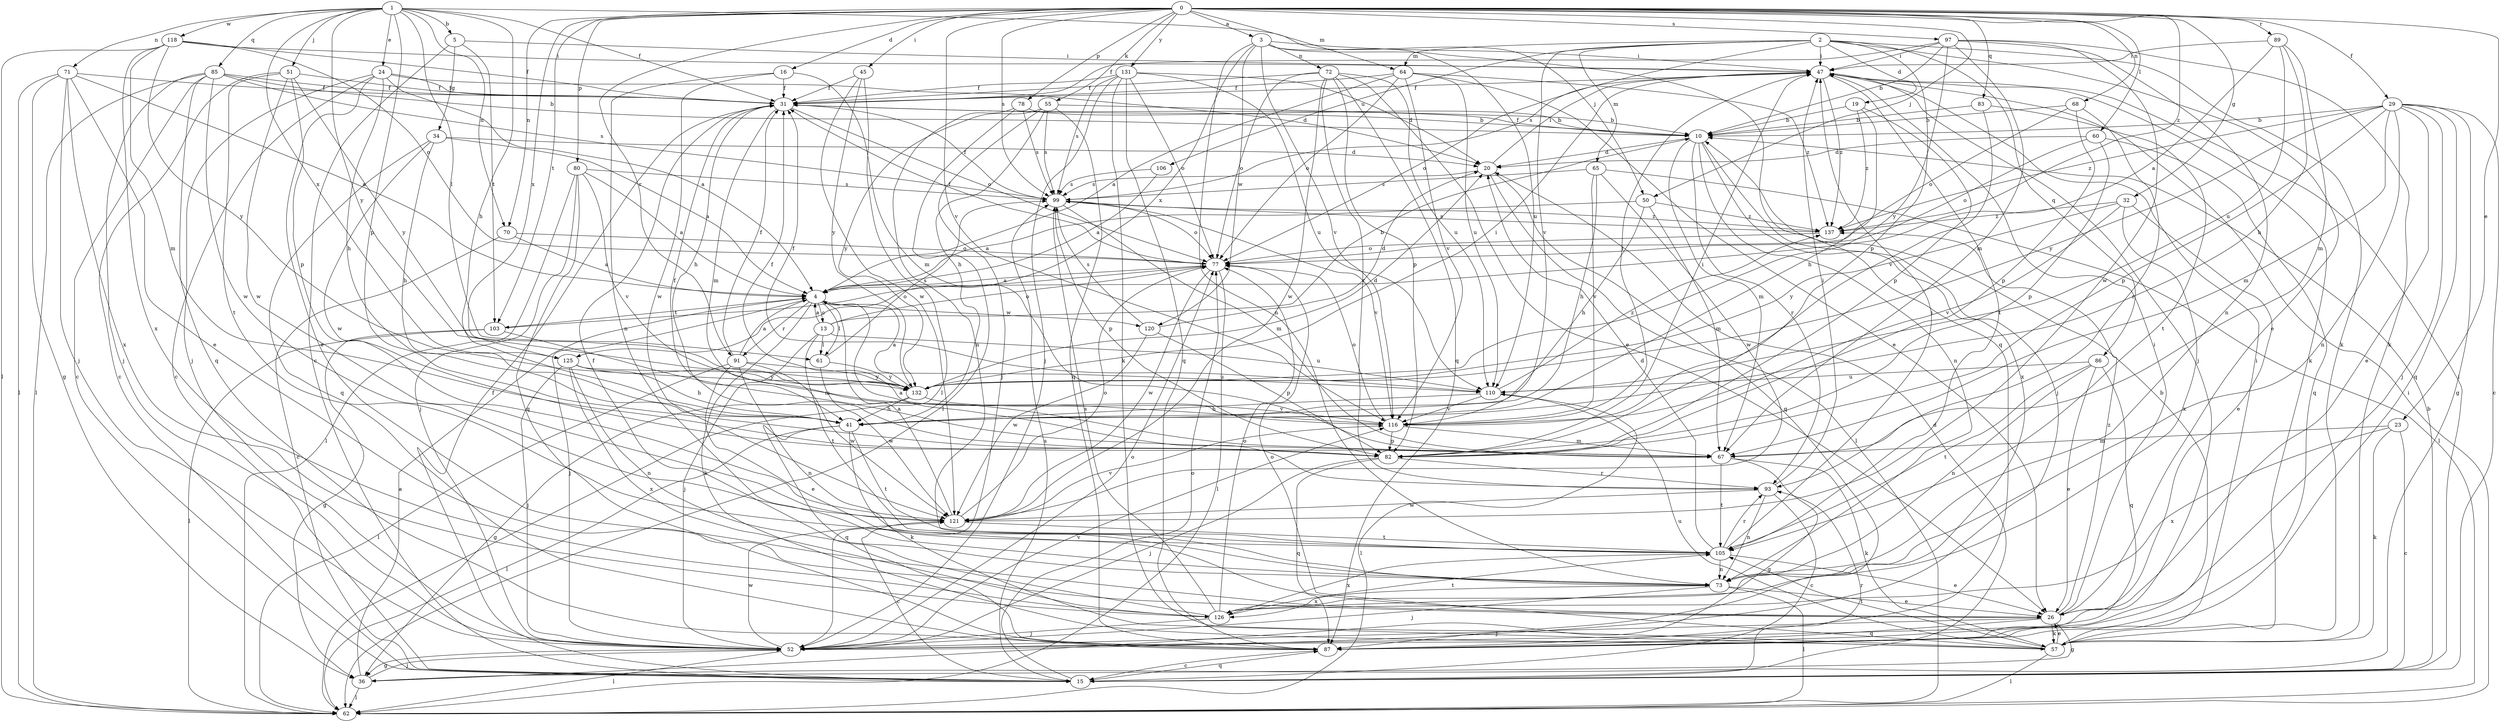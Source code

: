 strict digraph  {
0;
1;
2;
3;
4;
5;
10;
13;
15;
16;
19;
20;
23;
24;
26;
29;
31;
32;
34;
36;
41;
45;
47;
50;
51;
52;
55;
57;
60;
61;
62;
64;
65;
67;
68;
70;
71;
72;
73;
77;
78;
80;
82;
83;
85;
86;
87;
89;
91;
93;
97;
99;
103;
105;
106;
110;
116;
118;
120;
121;
125;
126;
131;
132;
137;
0 -> 3  [label=a];
0 -> 16  [label=d];
0 -> 23  [label=e];
0 -> 29  [label=f];
0 -> 32  [label=g];
0 -> 45  [label=i];
0 -> 50  [label=j];
0 -> 55  [label=k];
0 -> 60  [label=l];
0 -> 64  [label=m];
0 -> 68  [label=n];
0 -> 70  [label=n];
0 -> 78  [label=p];
0 -> 80  [label=p];
0 -> 83  [label=q];
0 -> 89  [label=r];
0 -> 91  [label=r];
0 -> 97  [label=s];
0 -> 99  [label=s];
0 -> 103  [label=t];
0 -> 116  [label=v];
0 -> 125  [label=x];
0 -> 131  [label=y];
0 -> 137  [label=z];
1 -> 5  [label=b];
1 -> 24  [label=e];
1 -> 31  [label=f];
1 -> 41  [label=h];
1 -> 50  [label=j];
1 -> 51  [label=j];
1 -> 61  [label=l];
1 -> 70  [label=n];
1 -> 71  [label=n];
1 -> 82  [label=p];
1 -> 85  [label=q];
1 -> 118  [label=w];
1 -> 125  [label=x];
1 -> 132  [label=y];
2 -> 19  [label=d];
2 -> 26  [label=e];
2 -> 47  [label=i];
2 -> 57  [label=k];
2 -> 64  [label=m];
2 -> 65  [label=m];
2 -> 82  [label=p];
2 -> 86  [label=q];
2 -> 99  [label=s];
2 -> 106  [label=u];
2 -> 116  [label=v];
3 -> 47  [label=i];
3 -> 72  [label=n];
3 -> 73  [label=n];
3 -> 87  [label=q];
3 -> 110  [label=u];
3 -> 116  [label=v];
3 -> 120  [label=w];
3 -> 125  [label=x];
4 -> 13  [label=c];
4 -> 52  [label=j];
4 -> 57  [label=k];
4 -> 61  [label=l];
4 -> 91  [label=r];
4 -> 103  [label=t];
4 -> 120  [label=w];
5 -> 15  [label=c];
5 -> 34  [label=g];
5 -> 47  [label=i];
5 -> 103  [label=t];
10 -> 20  [label=d];
10 -> 31  [label=f];
10 -> 52  [label=j];
10 -> 67  [label=m];
10 -> 73  [label=n];
10 -> 93  [label=r];
10 -> 126  [label=x];
13 -> 4  [label=a];
13 -> 10  [label=b];
13 -> 52  [label=j];
13 -> 61  [label=l];
13 -> 77  [label=o];
13 -> 105  [label=t];
13 -> 110  [label=u];
15 -> 10  [label=b];
15 -> 20  [label=d];
15 -> 31  [label=f];
15 -> 47  [label=i];
15 -> 77  [label=o];
15 -> 87  [label=q];
15 -> 93  [label=r];
15 -> 99  [label=s];
16 -> 31  [label=f];
16 -> 67  [label=m];
16 -> 73  [label=n];
16 -> 121  [label=w];
19 -> 10  [label=b];
19 -> 41  [label=h];
19 -> 82  [label=p];
19 -> 137  [label=z];
20 -> 47  [label=i];
20 -> 62  [label=l];
20 -> 87  [label=q];
20 -> 99  [label=s];
23 -> 15  [label=c];
23 -> 57  [label=k];
23 -> 67  [label=m];
23 -> 126  [label=x];
24 -> 4  [label=a];
24 -> 15  [label=c];
24 -> 20  [label=d];
24 -> 26  [label=e];
24 -> 31  [label=f];
24 -> 41  [label=h];
24 -> 52  [label=j];
26 -> 36  [label=g];
26 -> 47  [label=i];
26 -> 52  [label=j];
26 -> 57  [label=k];
26 -> 87  [label=q];
26 -> 137  [label=z];
29 -> 10  [label=b];
29 -> 15  [label=c];
29 -> 26  [label=e];
29 -> 36  [label=g];
29 -> 52  [label=j];
29 -> 67  [label=m];
29 -> 73  [label=n];
29 -> 82  [label=p];
29 -> 87  [label=q];
29 -> 132  [label=y];
29 -> 137  [label=z];
31 -> 10  [label=b];
31 -> 41  [label=h];
31 -> 67  [label=m];
31 -> 77  [label=o];
32 -> 26  [label=e];
32 -> 116  [label=v];
32 -> 126  [label=x];
32 -> 132  [label=y];
32 -> 137  [label=z];
34 -> 4  [label=a];
34 -> 20  [label=d];
34 -> 41  [label=h];
34 -> 87  [label=q];
34 -> 121  [label=w];
36 -> 4  [label=a];
36 -> 52  [label=j];
36 -> 62  [label=l];
41 -> 57  [label=k];
41 -> 62  [label=l];
41 -> 87  [label=q];
41 -> 105  [label=t];
45 -> 31  [label=f];
45 -> 62  [label=l];
45 -> 121  [label=w];
45 -> 132  [label=y];
47 -> 31  [label=f];
47 -> 52  [label=j];
47 -> 57  [label=k];
47 -> 77  [label=o];
47 -> 105  [label=t];
47 -> 137  [label=z];
50 -> 4  [label=a];
50 -> 41  [label=h];
50 -> 67  [label=m];
50 -> 137  [label=z];
51 -> 15  [label=c];
51 -> 31  [label=f];
51 -> 82  [label=p];
51 -> 105  [label=t];
51 -> 121  [label=w];
51 -> 132  [label=y];
52 -> 36  [label=g];
52 -> 62  [label=l];
52 -> 77  [label=o];
52 -> 116  [label=v];
52 -> 121  [label=w];
55 -> 10  [label=b];
55 -> 41  [label=h];
55 -> 52  [label=j];
55 -> 87  [label=q];
55 -> 99  [label=s];
55 -> 132  [label=y];
57 -> 26  [label=e];
57 -> 47  [label=i];
57 -> 62  [label=l];
57 -> 77  [label=o];
57 -> 105  [label=t];
57 -> 110  [label=u];
60 -> 20  [label=d];
60 -> 77  [label=o];
60 -> 82  [label=p];
60 -> 87  [label=q];
61 -> 99  [label=s];
61 -> 121  [label=w];
61 -> 132  [label=y];
62 -> 47  [label=i];
64 -> 4  [label=a];
64 -> 26  [label=e];
64 -> 31  [label=f];
64 -> 77  [label=o];
64 -> 110  [label=u];
64 -> 116  [label=v];
64 -> 137  [label=z];
65 -> 41  [label=h];
65 -> 62  [label=l];
65 -> 99  [label=s];
65 -> 116  [label=v];
65 -> 121  [label=w];
67 -> 36  [label=g];
67 -> 57  [label=k];
67 -> 105  [label=t];
68 -> 10  [label=b];
68 -> 77  [label=o];
68 -> 82  [label=p];
68 -> 93  [label=r];
70 -> 4  [label=a];
70 -> 15  [label=c];
70 -> 77  [label=o];
71 -> 4  [label=a];
71 -> 26  [label=e];
71 -> 31  [label=f];
71 -> 36  [label=g];
71 -> 52  [label=j];
71 -> 62  [label=l];
71 -> 126  [label=x];
72 -> 26  [label=e];
72 -> 31  [label=f];
72 -> 77  [label=o];
72 -> 82  [label=p];
72 -> 87  [label=q];
72 -> 93  [label=r];
72 -> 110  [label=u];
72 -> 121  [label=w];
73 -> 26  [label=e];
73 -> 52  [label=j];
73 -> 62  [label=l];
73 -> 126  [label=x];
77 -> 4  [label=a];
77 -> 31  [label=f];
77 -> 62  [label=l];
77 -> 121  [label=w];
78 -> 10  [label=b];
78 -> 62  [label=l];
78 -> 73  [label=n];
78 -> 99  [label=s];
80 -> 4  [label=a];
80 -> 52  [label=j];
80 -> 62  [label=l];
80 -> 87  [label=q];
80 -> 99  [label=s];
80 -> 116  [label=v];
82 -> 31  [label=f];
82 -> 47  [label=i];
82 -> 52  [label=j];
82 -> 87  [label=q];
82 -> 93  [label=r];
83 -> 10  [label=b];
83 -> 105  [label=t];
83 -> 116  [label=v];
85 -> 10  [label=b];
85 -> 15  [label=c];
85 -> 31  [label=f];
85 -> 52  [label=j];
85 -> 62  [label=l];
85 -> 87  [label=q];
85 -> 99  [label=s];
85 -> 121  [label=w];
86 -> 26  [label=e];
86 -> 73  [label=n];
86 -> 87  [label=q];
86 -> 105  [label=t];
86 -> 110  [label=u];
87 -> 10  [label=b];
87 -> 15  [label=c];
89 -> 4  [label=a];
89 -> 41  [label=h];
89 -> 47  [label=i];
89 -> 67  [label=m];
89 -> 110  [label=u];
91 -> 4  [label=a];
91 -> 26  [label=e];
91 -> 31  [label=f];
91 -> 62  [label=l];
91 -> 73  [label=n];
91 -> 121  [label=w];
91 -> 132  [label=y];
93 -> 4  [label=a];
93 -> 15  [label=c];
93 -> 47  [label=i];
93 -> 73  [label=n];
93 -> 121  [label=w];
97 -> 10  [label=b];
97 -> 31  [label=f];
97 -> 47  [label=i];
97 -> 57  [label=k];
97 -> 67  [label=m];
97 -> 73  [label=n];
97 -> 121  [label=w];
97 -> 132  [label=y];
99 -> 31  [label=f];
99 -> 67  [label=m];
99 -> 77  [label=o];
99 -> 82  [label=p];
99 -> 116  [label=v];
99 -> 137  [label=z];
103 -> 36  [label=g];
103 -> 62  [label=l];
103 -> 67  [label=m];
103 -> 77  [label=o];
105 -> 20  [label=d];
105 -> 26  [label=e];
105 -> 47  [label=i];
105 -> 73  [label=n];
105 -> 93  [label=r];
105 -> 126  [label=x];
106 -> 4  [label=a];
106 -> 99  [label=s];
110 -> 31  [label=f];
110 -> 41  [label=h];
110 -> 62  [label=l];
110 -> 116  [label=v];
110 -> 137  [label=z];
116 -> 31  [label=f];
116 -> 47  [label=i];
116 -> 67  [label=m];
116 -> 77  [label=o];
116 -> 82  [label=p];
118 -> 31  [label=f];
118 -> 47  [label=i];
118 -> 62  [label=l];
118 -> 67  [label=m];
118 -> 77  [label=o];
118 -> 126  [label=x];
118 -> 132  [label=y];
120 -> 20  [label=d];
120 -> 82  [label=p];
120 -> 99  [label=s];
120 -> 121  [label=w];
121 -> 4  [label=a];
121 -> 15  [label=c];
121 -> 77  [label=o];
121 -> 105  [label=t];
121 -> 116  [label=v];
125 -> 41  [label=h];
125 -> 52  [label=j];
125 -> 73  [label=n];
125 -> 110  [label=u];
125 -> 126  [label=x];
125 -> 132  [label=y];
126 -> 31  [label=f];
126 -> 52  [label=j];
126 -> 77  [label=o];
126 -> 99  [label=s];
126 -> 105  [label=t];
131 -> 20  [label=d];
131 -> 31  [label=f];
131 -> 52  [label=j];
131 -> 57  [label=k];
131 -> 77  [label=o];
131 -> 87  [label=q];
131 -> 99  [label=s];
131 -> 110  [label=u];
132 -> 4  [label=a];
132 -> 20  [label=d];
132 -> 36  [label=g];
132 -> 41  [label=h];
132 -> 47  [label=i];
132 -> 116  [label=v];
137 -> 77  [label=o];
137 -> 99  [label=s];
}
